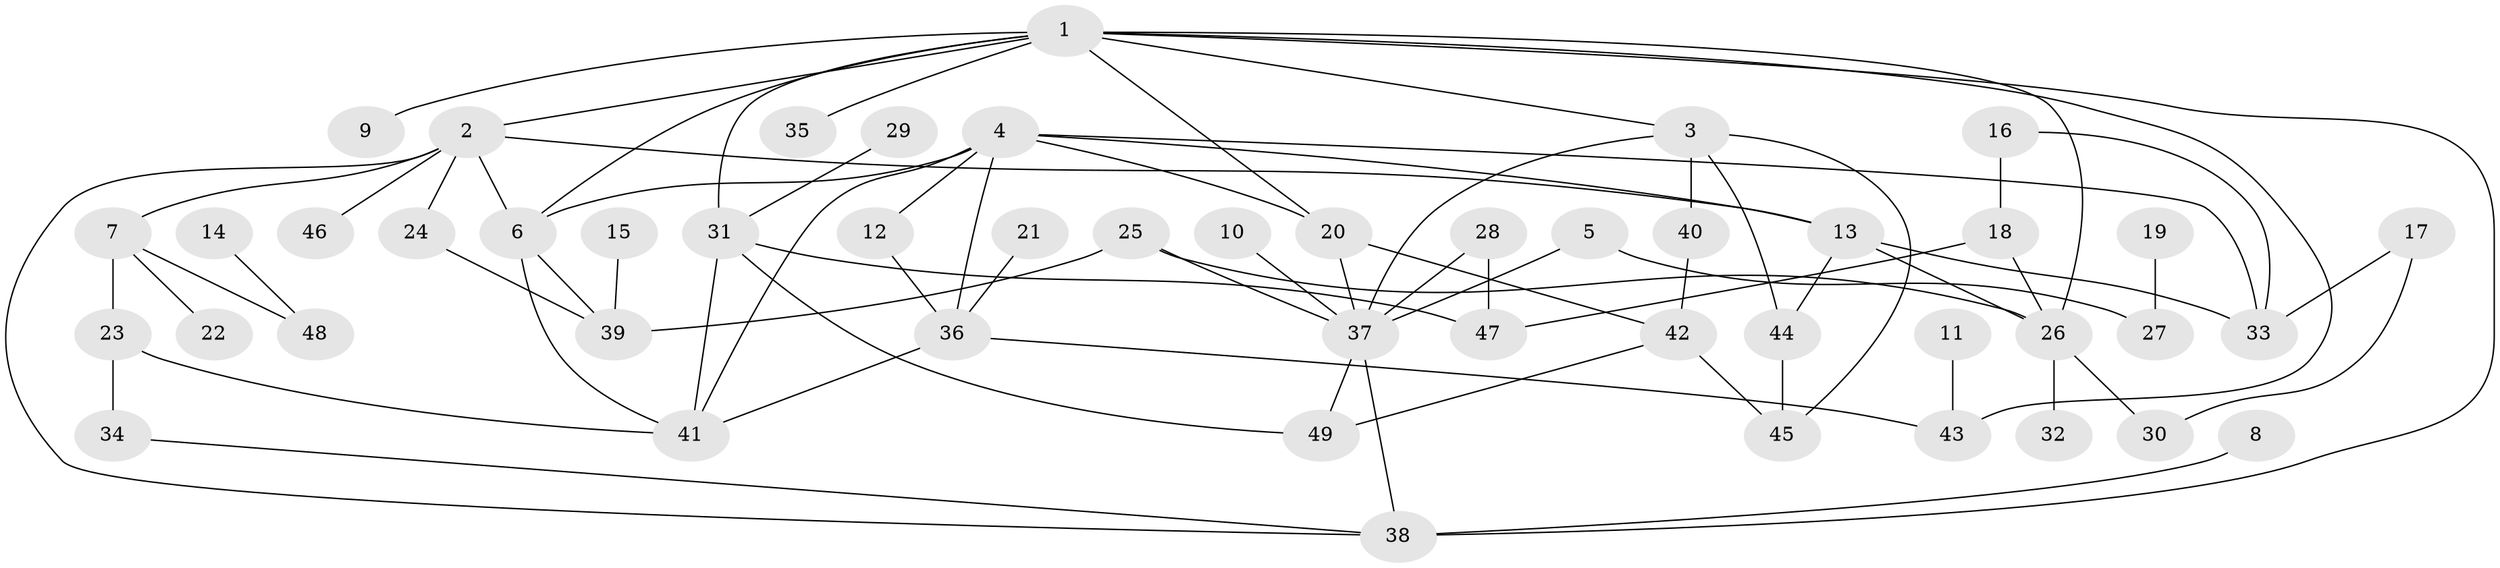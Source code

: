 // original degree distribution, {7: 0.020618556701030927, 5: 0.07216494845360824, 4: 0.14432989690721648, 3: 0.12371134020618557, 2: 0.3402061855670103, 6: 0.041237113402061855, 1: 0.25773195876288657}
// Generated by graph-tools (version 1.1) at 2025/25/03/09/25 03:25:29]
// undirected, 49 vertices, 76 edges
graph export_dot {
graph [start="1"]
  node [color=gray90,style=filled];
  1;
  2;
  3;
  4;
  5;
  6;
  7;
  8;
  9;
  10;
  11;
  12;
  13;
  14;
  15;
  16;
  17;
  18;
  19;
  20;
  21;
  22;
  23;
  24;
  25;
  26;
  27;
  28;
  29;
  30;
  31;
  32;
  33;
  34;
  35;
  36;
  37;
  38;
  39;
  40;
  41;
  42;
  43;
  44;
  45;
  46;
  47;
  48;
  49;
  1 -- 2 [weight=1.0];
  1 -- 3 [weight=1.0];
  1 -- 6 [weight=1.0];
  1 -- 9 [weight=1.0];
  1 -- 20 [weight=1.0];
  1 -- 26 [weight=1.0];
  1 -- 31 [weight=1.0];
  1 -- 35 [weight=1.0];
  1 -- 38 [weight=1.0];
  1 -- 43 [weight=1.0];
  2 -- 6 [weight=1.0];
  2 -- 7 [weight=1.0];
  2 -- 13 [weight=1.0];
  2 -- 24 [weight=1.0];
  2 -- 38 [weight=1.0];
  2 -- 46 [weight=1.0];
  3 -- 37 [weight=1.0];
  3 -- 40 [weight=1.0];
  3 -- 44 [weight=1.0];
  3 -- 45 [weight=1.0];
  4 -- 6 [weight=1.0];
  4 -- 12 [weight=1.0];
  4 -- 13 [weight=1.0];
  4 -- 20 [weight=1.0];
  4 -- 33 [weight=1.0];
  4 -- 36 [weight=1.0];
  4 -- 41 [weight=1.0];
  5 -- 27 [weight=1.0];
  5 -- 37 [weight=1.0];
  6 -- 39 [weight=1.0];
  6 -- 41 [weight=1.0];
  7 -- 22 [weight=1.0];
  7 -- 23 [weight=1.0];
  7 -- 48 [weight=1.0];
  8 -- 38 [weight=1.0];
  10 -- 37 [weight=1.0];
  11 -- 43 [weight=1.0];
  12 -- 36 [weight=1.0];
  13 -- 26 [weight=1.0];
  13 -- 33 [weight=2.0];
  13 -- 44 [weight=1.0];
  14 -- 48 [weight=1.0];
  15 -- 39 [weight=1.0];
  16 -- 18 [weight=1.0];
  16 -- 33 [weight=1.0];
  17 -- 30 [weight=1.0];
  17 -- 33 [weight=2.0];
  18 -- 26 [weight=1.0];
  18 -- 47 [weight=1.0];
  19 -- 27 [weight=1.0];
  20 -- 37 [weight=1.0];
  20 -- 42 [weight=1.0];
  21 -- 36 [weight=1.0];
  23 -- 34 [weight=2.0];
  23 -- 41 [weight=1.0];
  24 -- 39 [weight=1.0];
  25 -- 26 [weight=1.0];
  25 -- 37 [weight=1.0];
  25 -- 39 [weight=2.0];
  26 -- 30 [weight=1.0];
  26 -- 32 [weight=1.0];
  28 -- 37 [weight=1.0];
  28 -- 47 [weight=1.0];
  29 -- 31 [weight=1.0];
  31 -- 41 [weight=1.0];
  31 -- 47 [weight=1.0];
  31 -- 49 [weight=1.0];
  34 -- 38 [weight=1.0];
  36 -- 41 [weight=1.0];
  36 -- 43 [weight=1.0];
  37 -- 38 [weight=1.0];
  37 -- 49 [weight=1.0];
  40 -- 42 [weight=1.0];
  42 -- 45 [weight=1.0];
  42 -- 49 [weight=1.0];
  44 -- 45 [weight=1.0];
}
